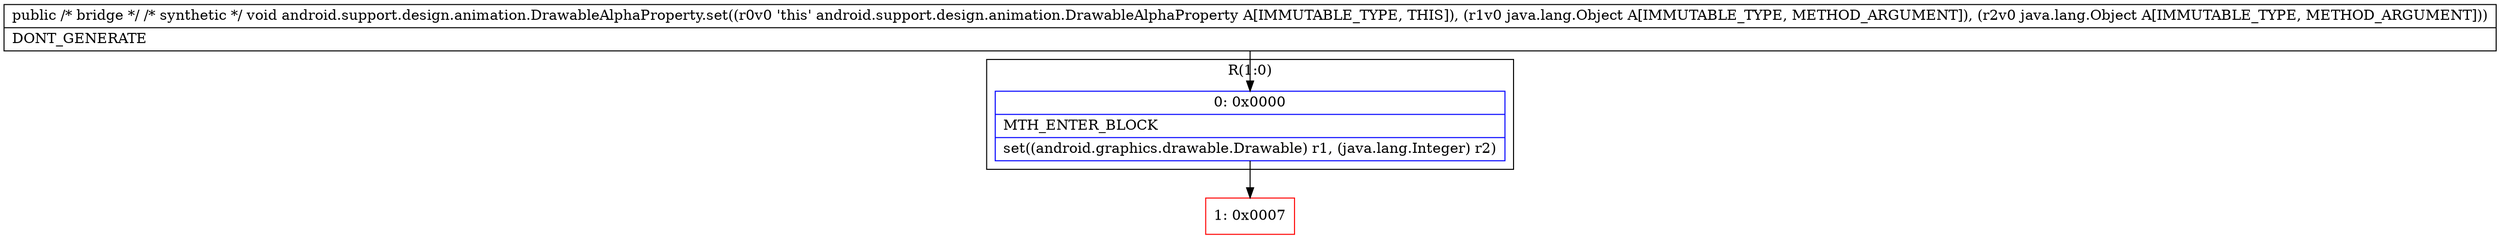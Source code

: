 digraph "CFG forandroid.support.design.animation.DrawableAlphaProperty.set(Ljava\/lang\/Object;Ljava\/lang\/Object;)V" {
subgraph cluster_Region_773436604 {
label = "R(1:0)";
node [shape=record,color=blue];
Node_0 [shape=record,label="{0\:\ 0x0000|MTH_ENTER_BLOCK\l|set((android.graphics.drawable.Drawable) r1, (java.lang.Integer) r2)\l}"];
}
Node_1 [shape=record,color=red,label="{1\:\ 0x0007}"];
MethodNode[shape=record,label="{public \/* bridge *\/ \/* synthetic *\/ void android.support.design.animation.DrawableAlphaProperty.set((r0v0 'this' android.support.design.animation.DrawableAlphaProperty A[IMMUTABLE_TYPE, THIS]), (r1v0 java.lang.Object A[IMMUTABLE_TYPE, METHOD_ARGUMENT]), (r2v0 java.lang.Object A[IMMUTABLE_TYPE, METHOD_ARGUMENT]))  | DONT_GENERATE\l}"];
MethodNode -> Node_0;
Node_0 -> Node_1;
}

